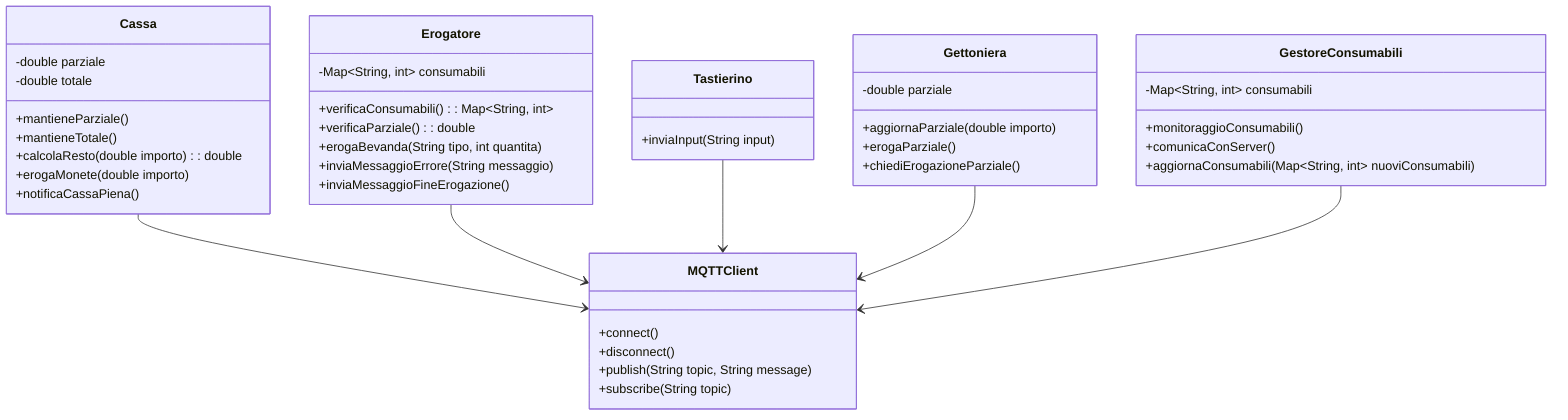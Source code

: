 classDiagram
    class Cassa {
        -double parziale
        -double totale
        +mantieneParziale()
        +mantieneTotale()
        +calcolaResto(double importo): double
        +erogaMonete(double importo)
        +notificaCassaPiena()
    }
    class Erogatore {
        -Map~String, int~ consumabili
        +verificaConsumabili(): Map~String, int~
        +verificaParziale(): double
        +erogaBevanda(String tipo, int quantita)
        +inviaMessaggioErrore(String messaggio)
        +inviaMessaggioFineErogazione()
    }
    class Tastierino {
        +inviaInput(String input)
    }
    class Gettoniera {
        -double parziale
        +aggiornaParziale(double importo)
        +erogaParziale()
        +chiediErogazioneParziale()
    }
    class GestoreConsumabili {
        -Map~String, int~ consumabili
        +monitoraggioConsumabili()
        +comunicaConServer()
        +aggiornaConsumabili(Map~String, int~ nuoviConsumabili)
    }
    class MQTTClient {
        +connect()
        +disconnect()
        +publish(String topic, String message)
        +subscribe(String topic)
    }

    Cassa --> MQTTClient
    Erogatore --> MQTTClient
    Tastierino --> MQTTClient
    Gettoniera --> MQTTClient
    GestoreConsumabili --> MQTTClient